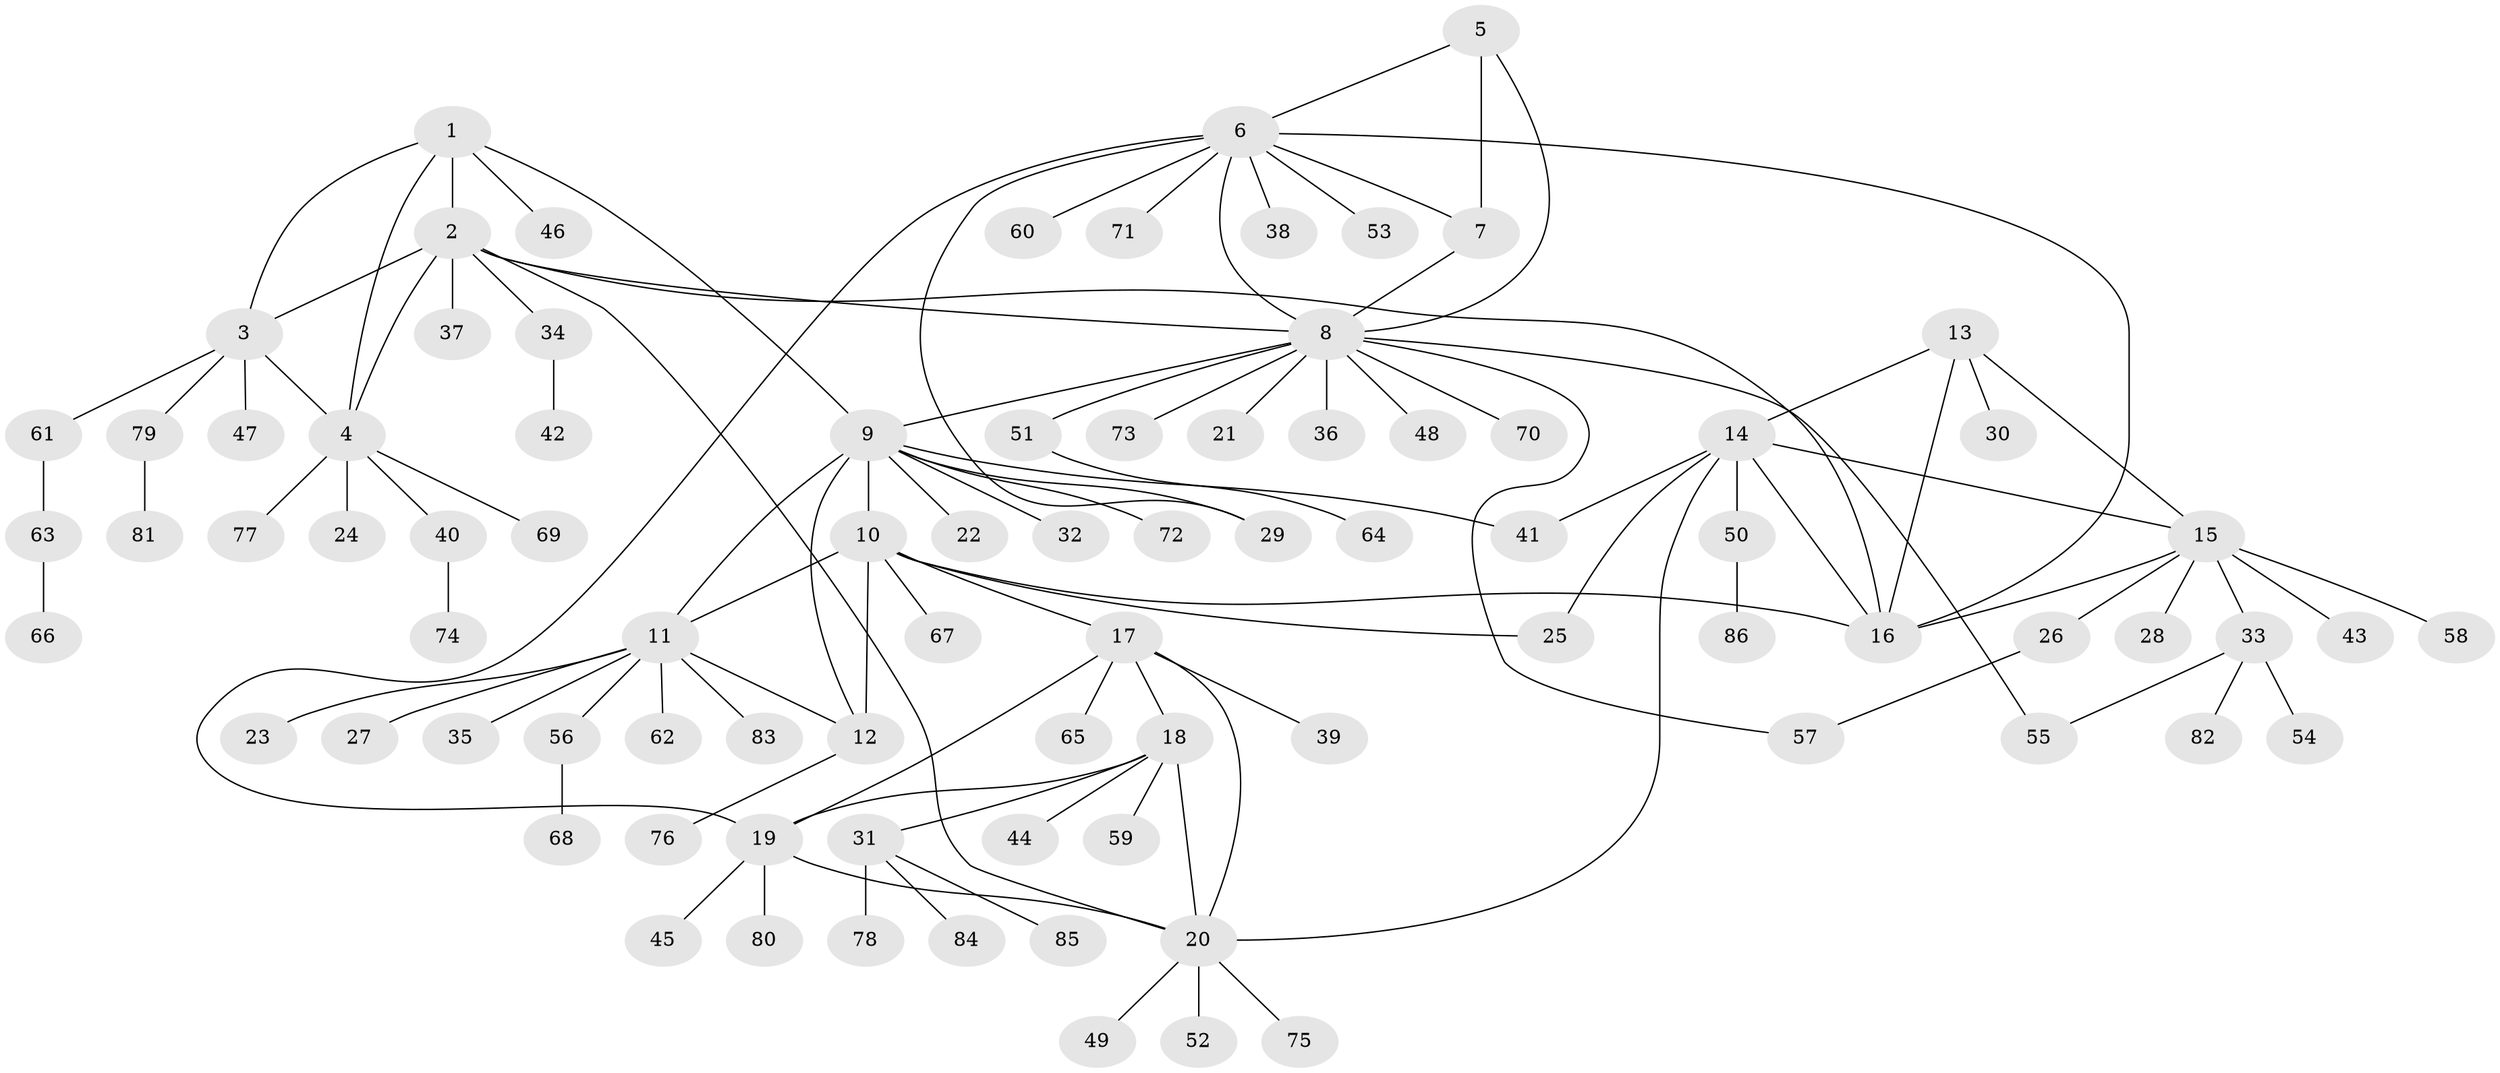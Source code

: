 // coarse degree distribution, {3: 0.078125, 11: 0.015625, 9: 0.046875, 13: 0.015625, 6: 0.015625, 8: 0.015625, 4: 0.03125, 7: 0.046875, 5: 0.046875, 1: 0.59375, 2: 0.09375}
// Generated by graph-tools (version 1.1) at 2025/42/03/06/25 10:42:15]
// undirected, 86 vertices, 111 edges
graph export_dot {
graph [start="1"]
  node [color=gray90,style=filled];
  1;
  2;
  3;
  4;
  5;
  6;
  7;
  8;
  9;
  10;
  11;
  12;
  13;
  14;
  15;
  16;
  17;
  18;
  19;
  20;
  21;
  22;
  23;
  24;
  25;
  26;
  27;
  28;
  29;
  30;
  31;
  32;
  33;
  34;
  35;
  36;
  37;
  38;
  39;
  40;
  41;
  42;
  43;
  44;
  45;
  46;
  47;
  48;
  49;
  50;
  51;
  52;
  53;
  54;
  55;
  56;
  57;
  58;
  59;
  60;
  61;
  62;
  63;
  64;
  65;
  66;
  67;
  68;
  69;
  70;
  71;
  72;
  73;
  74;
  75;
  76;
  77;
  78;
  79;
  80;
  81;
  82;
  83;
  84;
  85;
  86;
  1 -- 2;
  1 -- 3;
  1 -- 4;
  1 -- 9;
  1 -- 46;
  2 -- 3;
  2 -- 4;
  2 -- 8;
  2 -- 16;
  2 -- 20;
  2 -- 34;
  2 -- 37;
  3 -- 4;
  3 -- 47;
  3 -- 61;
  3 -- 79;
  4 -- 24;
  4 -- 40;
  4 -- 69;
  4 -- 77;
  5 -- 6;
  5 -- 7;
  5 -- 8;
  6 -- 7;
  6 -- 8;
  6 -- 16;
  6 -- 19;
  6 -- 29;
  6 -- 38;
  6 -- 53;
  6 -- 60;
  6 -- 71;
  7 -- 8;
  8 -- 9;
  8 -- 21;
  8 -- 36;
  8 -- 48;
  8 -- 51;
  8 -- 55;
  8 -- 57;
  8 -- 70;
  8 -- 73;
  9 -- 10;
  9 -- 11;
  9 -- 12;
  9 -- 22;
  9 -- 29;
  9 -- 32;
  9 -- 41;
  9 -- 72;
  10 -- 11;
  10 -- 12;
  10 -- 16;
  10 -- 17;
  10 -- 25;
  10 -- 67;
  11 -- 12;
  11 -- 23;
  11 -- 27;
  11 -- 35;
  11 -- 56;
  11 -- 62;
  11 -- 83;
  12 -- 76;
  13 -- 14;
  13 -- 15;
  13 -- 16;
  13 -- 30;
  14 -- 15;
  14 -- 16;
  14 -- 20;
  14 -- 25;
  14 -- 41;
  14 -- 50;
  15 -- 16;
  15 -- 26;
  15 -- 28;
  15 -- 33;
  15 -- 43;
  15 -- 58;
  17 -- 18;
  17 -- 19;
  17 -- 20;
  17 -- 39;
  17 -- 65;
  18 -- 19;
  18 -- 20;
  18 -- 31;
  18 -- 44;
  18 -- 59;
  19 -- 20;
  19 -- 45;
  19 -- 80;
  20 -- 49;
  20 -- 52;
  20 -- 75;
  26 -- 57;
  31 -- 78;
  31 -- 84;
  31 -- 85;
  33 -- 54;
  33 -- 55;
  33 -- 82;
  34 -- 42;
  40 -- 74;
  50 -- 86;
  51 -- 64;
  56 -- 68;
  61 -- 63;
  63 -- 66;
  79 -- 81;
}
